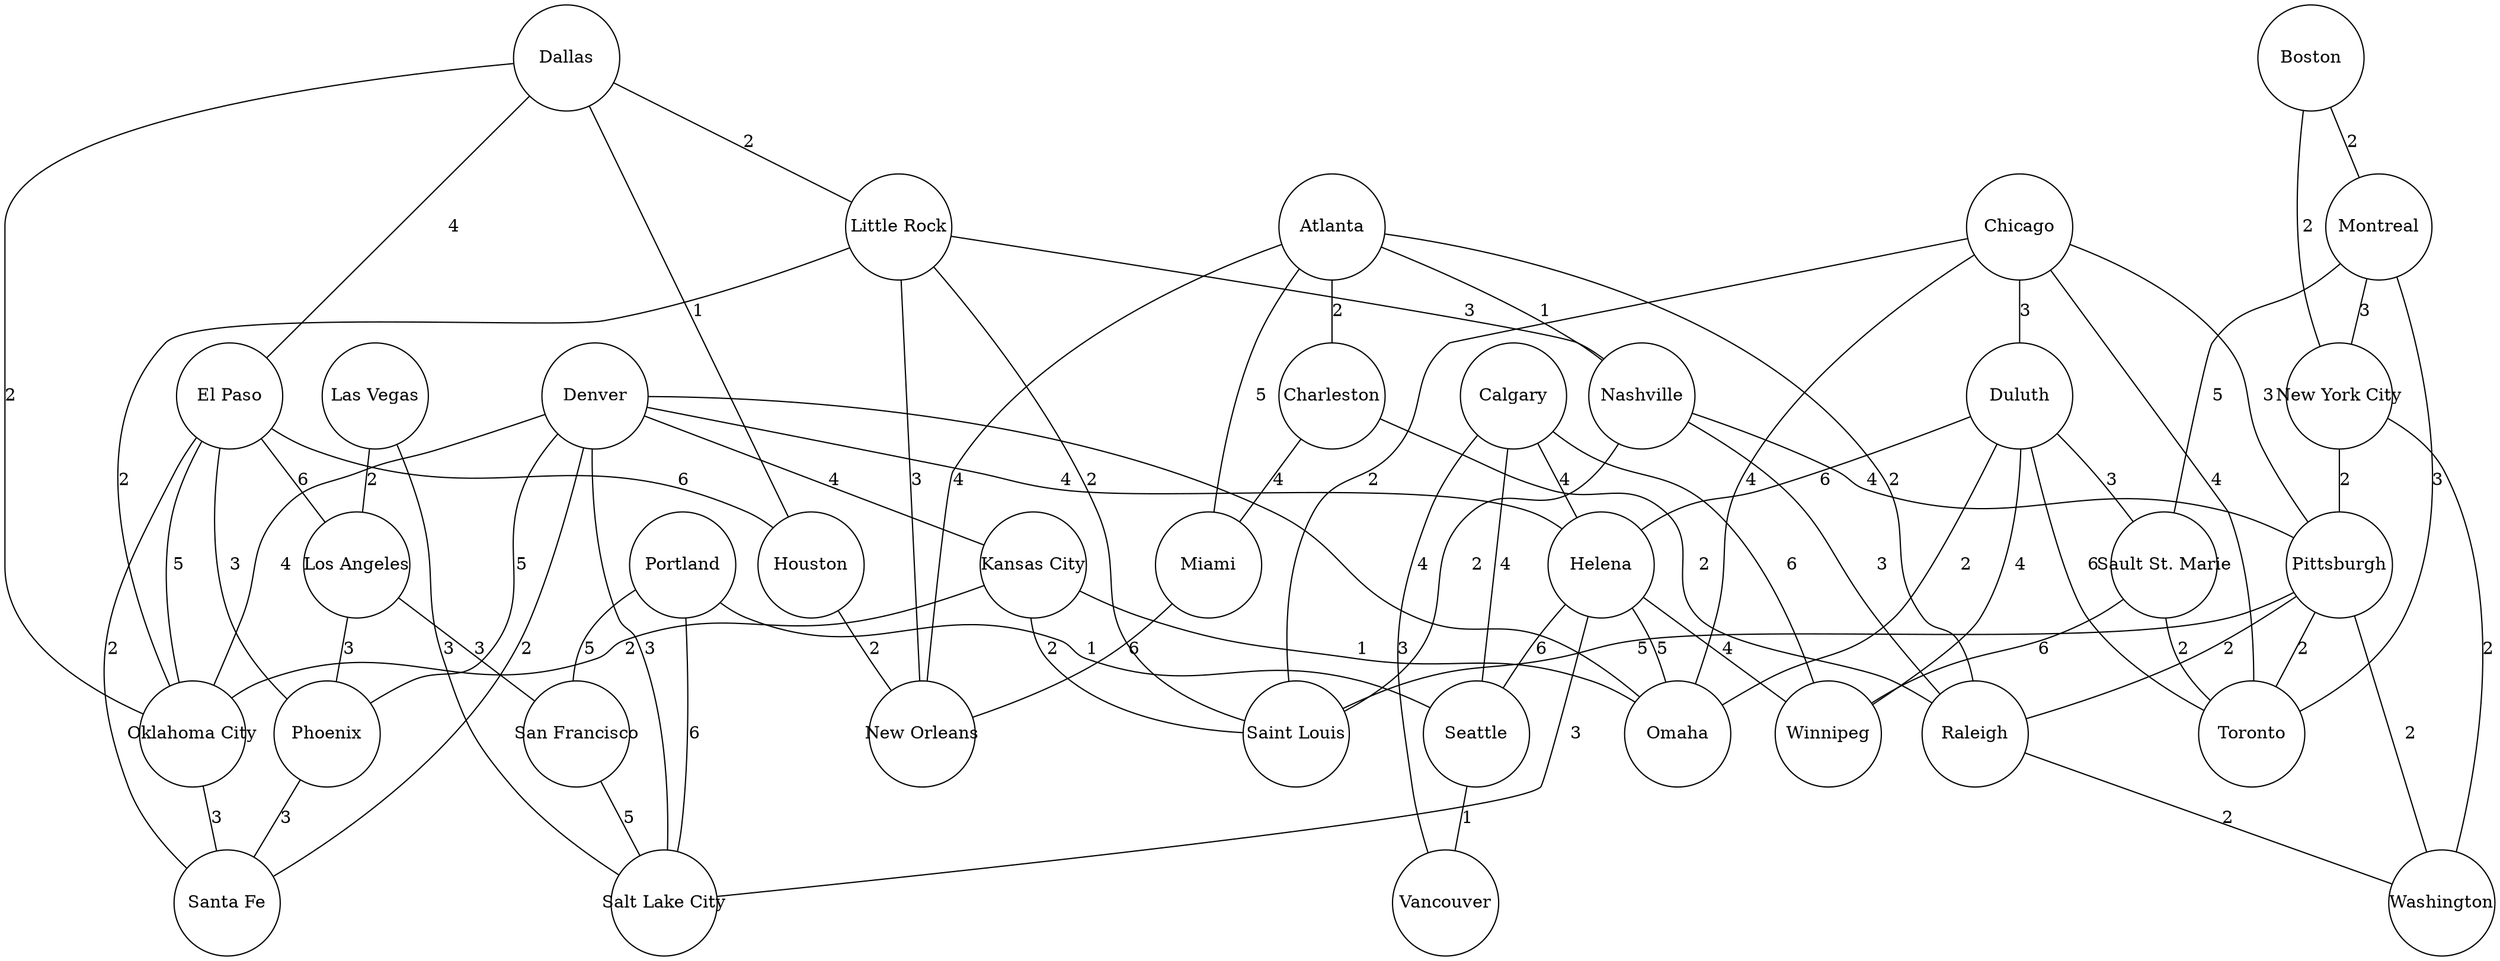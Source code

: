 graph {
  graph [overlap=false, splines=true]
  node [shape=circle, width=1.2, fixedsize=true]

  Atlanta -- Charleston [len=2,label=2]
  Atlanta -- Miami [len=5,label=5]
  Atlanta -- Nashville [len=1,label=1]
  Atlanta -- "New Orleans" [len=4,label=4]
  Atlanta -- Raleigh [len=2,label=2]
  Boston -- Montreal [len=2,label=2]
  Boston -- "New York City" [len=2,label=2]
  Calgary -- Helena [len=4,label=4]
  Calgary -- Seattle [len=4,label=4]
  Calgary -- Vancouver [len=3,label=3]
  Calgary -- Winnipeg [len=6,label=6]
  Charleston -- Miami [len=4,label=4]
  Charleston -- Raleigh [len=2,label=2]
  Chicago -- Duluth [len=3,label=3]
  Chicago -- Omaha [len=4,label=4]
  Chicago -- Pittsburgh [len=3,label=3]
  Chicago -- "Saint Louis" [len=2,label=2]
  Chicago -- Toronto [len=4,label=4]
  Dallas -- "El Paso" [len=4,label=4]
  Dallas -- Houston [len=1,label=1]
  Dallas -- "Little Rock" [len=2,label=2]
  Dallas -- "Oklahoma City" [len=2,label=2]
  Denver -- Helena [len=4,label=4]
  Denver -- "Kansas City" [len=4,label=4]
  Denver -- "Oklahoma City" [len=4,label=4]
  Denver -- Omaha [len=4,label=4]
  Denver -- Phoenix [len=5,label=5]
  Denver -- "Salt Lake City" [len=3,label=3]
  Denver -- "Santa Fe" [len=2,label=2]
  Duluth -- Helena [len=6,label=6]
  Duluth -- Omaha [len=2,label=2]
  Duluth -- "Sault St. Marie" [len=3,label=3]
  Duluth -- Toronto [len=6,label=6]
  Duluth -- Winnipeg [len=4,label=4]
  "El Paso" -- Houston [len=6,label=6]
  "El Paso" -- "Los Angeles" [len=6,label=6]
  "El Paso" -- "Oklahoma City" [len=5,label=5]
  "El Paso" -- Phoenix [len=3,label=3]
  "El Paso" -- "Santa Fe" [len=2,label=2]
  Helena -- Omaha [len=5,label=5]
  Helena -- "Salt Lake City" [len=3,label=3]
  Helena -- Seattle [len=6,label=6]
  Helena -- Winnipeg [len=4,label=4]
  Houston -- "New Orleans" [len=2,label=2]
  "Kansas City" -- "Oklahoma City" [len=2,label=2]
  "Kansas City" -- Omaha [len=1,label=1]
  "Kansas City" -- "Saint Louis" [len=2,label=2]
  "Las Vegas" -- "Los Angeles" [len=2,label=2]
  "Las Vegas" -- "Salt Lake City" [len=3,label=3]
  "Los Angeles" -- Phoenix [len=3,label=3]
  "Los Angeles" -- "San Francisco" [len=3,label=3]
  "Little Rock" -- Nashville [len=3,label=3]
  "Little Rock" -- "New Orleans" [len=3,label=3]
  "Little Rock" -- "Oklahoma City" [len=2,label=2]
  "Little Rock" -- "Saint Louis" [len=2,label=2]
  Miami -- "New Orleans" [len=6,label=6]
  Montreal -- "New York City" [len=3,label=3]
  Montreal -- "Sault St. Marie" [len=5,label=5]
  Montreal -- Toronto [len=3,label=3]
  "New York City" -- Pittsburgh [len=2,label=2]
  "New York City" -- Washington [len=2,label=2]
  Nashville -- Pittsburgh [len=4,label=4]
  Nashville -- Raleigh [len=3,label=3]
  Nashville -- "Saint Louis" [len=2,label=2]
  "Oklahoma City" -- "Santa Fe" [len=3,label=3]
  Phoenix -- "Santa Fe" [len=3,label=3]
  Pittsburgh -- Raleigh [len=2,label=2]
  Pittsburgh -- "Saint Louis" [len=5,label=5]
  Pittsburgh -- Toronto [len=2,label=2]
  Pittsburgh -- Washington [len=2,label=2]
  Portland -- "San Francisco" [len=5,label=5]
  Portland -- "Salt Lake City" [len=6,label=6]
  Portland -- Seattle [len=1,label=1]
  Raleigh -- Washington [len=2,label=2]
  "San Francisco" -- "Salt Lake City" [len=5,label=5]
  "Sault St. Marie" -- Toronto [len=2,label=2]
  "Sault St. Marie" -- Winnipeg [len=6,label=6]
  Seattle -- Vancouver [len=1,label=1]
}
